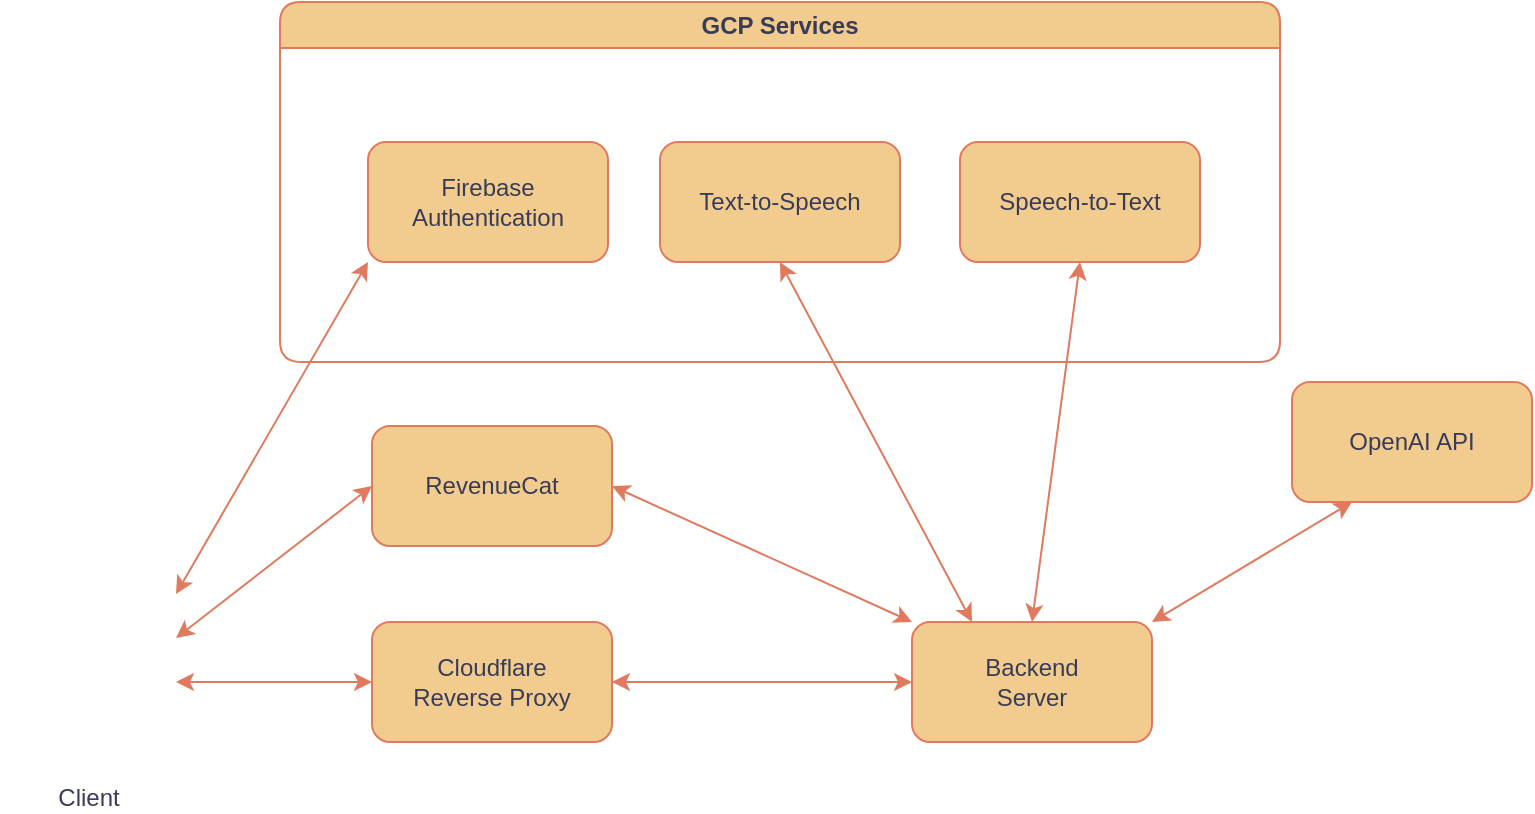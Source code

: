 <mxfile version="22.0.4" type="github">
  <diagram name="ページ1" id="21Ub86jXEHeHZIK-sHaW">
    <mxGraphModel dx="1434" dy="711" grid="1" gridSize="10" guides="1" tooltips="1" connect="1" arrows="1" fold="1" page="1" pageScale="1" pageWidth="827" pageHeight="583" math="0" shadow="0">
      <root>
        <mxCell id="0" />
        <mxCell id="1" parent="0" />
        <mxCell id="uPsoir4W_fIyA9gBqgu5-14" value="RevenueCat" style="rounded=1;whiteSpace=wrap;html=1;labelBackgroundColor=none;fillColor=#F2CC8F;strokeColor=#E07A5F;fontColor=#393C56;" parent="1" vertex="1">
          <mxGeometry x="220" y="292" width="120" height="60" as="geometry" />
        </mxCell>
        <mxCell id="uPsoir4W_fIyA9gBqgu5-21" value="Client" style="shape=image;html=1;verticalAlign=top;verticalLabelPosition=bottom;labelBackgroundColor=none;imageAspect=0;aspect=fixed;image=https://cdn3.iconfinder.com/data/icons/essential-pack-2/48/26-Smartphone-128.png;rounded=1;fillColor=#F2CC8F;strokeColor=#E07A5F;fontColor=#393C56;imageBackground=none;" parent="1" vertex="1">
          <mxGeometry x="34" y="376" width="88" height="88" as="geometry" />
        </mxCell>
        <mxCell id="uPsoir4W_fIyA9gBqgu5-22" value="Cloudflare&lt;br&gt;Reverse Proxy" style="rounded=1;whiteSpace=wrap;html=1;labelBackgroundColor=none;fillColor=#F2CC8F;strokeColor=#E07A5F;fontColor=#393C56;" parent="1" vertex="1">
          <mxGeometry x="220" y="390" width="120" height="60" as="geometry" />
        </mxCell>
        <mxCell id="uPsoir4W_fIyA9gBqgu5-24" value="Backend&lt;br&gt;Server" style="rounded=1;whiteSpace=wrap;html=1;labelBackgroundColor=none;fillColor=#F2CC8F;strokeColor=#E07A5F;fontColor=#393C56;" parent="1" vertex="1">
          <mxGeometry x="490" y="390" width="120" height="60" as="geometry" />
        </mxCell>
        <mxCell id="uPsoir4W_fIyA9gBqgu5-25" value="GCP Services" style="swimlane;whiteSpace=wrap;html=1;rounded=1;labelBackgroundColor=none;fillColor=#F2CC8F;strokeColor=#E07A5F;fontColor=#393C56;" parent="1" vertex="1">
          <mxGeometry x="174" y="80" width="500" height="180" as="geometry" />
        </mxCell>
        <mxCell id="uPsoir4W_fIyA9gBqgu5-13" value="Firebase&lt;br&gt;Authentication" style="rounded=1;whiteSpace=wrap;html=1;labelBackgroundColor=none;fillColor=#F2CC8F;strokeColor=#E07A5F;fontColor=#393C56;" parent="uPsoir4W_fIyA9gBqgu5-25" vertex="1">
          <mxGeometry x="44" y="70" width="120" height="60" as="geometry" />
        </mxCell>
        <mxCell id="uPsoir4W_fIyA9gBqgu5-27" value="Text-to-Speech" style="rounded=1;whiteSpace=wrap;html=1;labelBackgroundColor=none;fillColor=#F2CC8F;strokeColor=#E07A5F;fontColor=#393C56;" parent="uPsoir4W_fIyA9gBqgu5-25" vertex="1">
          <mxGeometry x="190" y="70" width="120" height="60" as="geometry" />
        </mxCell>
        <mxCell id="uPsoir4W_fIyA9gBqgu5-28" value="Speech-to-Text" style="rounded=1;whiteSpace=wrap;html=1;labelBackgroundColor=none;fillColor=#F2CC8F;strokeColor=#E07A5F;fontColor=#393C56;" parent="uPsoir4W_fIyA9gBqgu5-25" vertex="1">
          <mxGeometry x="340" y="70" width="120" height="60" as="geometry" />
        </mxCell>
        <mxCell id="uPsoir4W_fIyA9gBqgu5-29" value="OpenAI API" style="rounded=1;whiteSpace=wrap;html=1;labelBackgroundColor=none;fillColor=#F2CC8F;strokeColor=#E07A5F;fontColor=#393C56;" parent="1" vertex="1">
          <mxGeometry x="680" y="270" width="120" height="60" as="geometry" />
        </mxCell>
        <mxCell id="uPsoir4W_fIyA9gBqgu5-34" value="" style="endArrow=classic;html=1;rounded=1;exitX=1;exitY=0.25;exitDx=0;exitDy=0;entryX=0;entryY=0.5;entryDx=0;entryDy=0;startArrow=classic;startFill=1;labelBackgroundColor=none;strokeColor=#E07A5F;fontColor=default;" parent="1" source="uPsoir4W_fIyA9gBqgu5-21" target="uPsoir4W_fIyA9gBqgu5-14" edge="1">
          <mxGeometry width="50" height="50" relative="1" as="geometry">
            <mxPoint x="214" y="460" as="sourcePoint" />
            <mxPoint x="264" y="410" as="targetPoint" />
          </mxGeometry>
        </mxCell>
        <mxCell id="uPsoir4W_fIyA9gBqgu5-35" value="" style="endArrow=classic;html=1;rounded=1;exitX=1;exitY=0.5;exitDx=0;exitDy=0;entryX=0;entryY=0.5;entryDx=0;entryDy=0;startArrow=classic;startFill=1;labelBackgroundColor=none;strokeColor=#E07A5F;fontColor=default;" parent="1" source="uPsoir4W_fIyA9gBqgu5-21" target="uPsoir4W_fIyA9gBqgu5-22" edge="1">
          <mxGeometry width="50" height="50" relative="1" as="geometry">
            <mxPoint x="414" y="410" as="sourcePoint" />
            <mxPoint x="464" y="360" as="targetPoint" />
          </mxGeometry>
        </mxCell>
        <mxCell id="uPsoir4W_fIyA9gBqgu5-37" value="" style="endArrow=classic;html=1;rounded=1;exitX=1;exitY=0.5;exitDx=0;exitDy=0;entryX=0;entryY=0.5;entryDx=0;entryDy=0;startArrow=classic;startFill=1;labelBackgroundColor=none;strokeColor=#E07A5F;fontColor=default;" parent="1" source="uPsoir4W_fIyA9gBqgu5-22" target="uPsoir4W_fIyA9gBqgu5-24" edge="1">
          <mxGeometry width="50" height="50" relative="1" as="geometry">
            <mxPoint x="359" y="410" as="sourcePoint" />
            <mxPoint x="409" y="360" as="targetPoint" />
          </mxGeometry>
        </mxCell>
        <mxCell id="uPsoir4W_fIyA9gBqgu5-38" value="" style="endArrow=classic;startArrow=classic;html=1;rounded=1;exitX=1;exitY=0;exitDx=0;exitDy=0;entryX=0;entryY=1;entryDx=0;entryDy=0;labelBackgroundColor=none;strokeColor=#E07A5F;fontColor=default;" parent="1" source="uPsoir4W_fIyA9gBqgu5-21" target="uPsoir4W_fIyA9gBqgu5-13" edge="1">
          <mxGeometry width="50" height="50" relative="1" as="geometry">
            <mxPoint x="134" y="390" as="sourcePoint" />
            <mxPoint x="184" y="340" as="targetPoint" />
          </mxGeometry>
        </mxCell>
        <mxCell id="uPsoir4W_fIyA9gBqgu5-39" value="" style="endArrow=classic;startArrow=classic;html=1;rounded=1;entryX=1;entryY=0.5;entryDx=0;entryDy=0;exitX=0;exitY=0;exitDx=0;exitDy=0;labelBackgroundColor=none;strokeColor=#E07A5F;fontColor=default;" parent="1" source="uPsoir4W_fIyA9gBqgu5-24" target="uPsoir4W_fIyA9gBqgu5-14" edge="1">
          <mxGeometry width="50" height="50" relative="1" as="geometry">
            <mxPoint x="359" y="410" as="sourcePoint" />
            <mxPoint x="409" y="360" as="targetPoint" />
          </mxGeometry>
        </mxCell>
        <mxCell id="uPsoir4W_fIyA9gBqgu5-40" value="" style="endArrow=classic;startArrow=classic;html=1;rounded=1;exitX=0.25;exitY=0;exitDx=0;exitDy=0;entryX=0.5;entryY=1;entryDx=0;entryDy=0;labelBackgroundColor=none;strokeColor=#E07A5F;fontColor=default;" parent="1" source="uPsoir4W_fIyA9gBqgu5-24" target="uPsoir4W_fIyA9gBqgu5-27" edge="1">
          <mxGeometry width="50" height="50" relative="1" as="geometry">
            <mxPoint x="799" y="470" as="sourcePoint" />
            <mxPoint x="849" y="420" as="targetPoint" />
          </mxGeometry>
        </mxCell>
        <mxCell id="uPsoir4W_fIyA9gBqgu5-41" value="" style="endArrow=classic;startArrow=classic;html=1;rounded=1;exitX=1;exitY=0;exitDx=0;exitDy=0;entryX=0.25;entryY=1;entryDx=0;entryDy=0;labelBackgroundColor=none;strokeColor=#E07A5F;fontColor=default;" parent="1" source="uPsoir4W_fIyA9gBqgu5-24" target="uPsoir4W_fIyA9gBqgu5-29" edge="1">
          <mxGeometry width="50" height="50" relative="1" as="geometry">
            <mxPoint x="819" y="500" as="sourcePoint" />
            <mxPoint x="869" y="450" as="targetPoint" />
          </mxGeometry>
        </mxCell>
        <mxCell id="uPsoir4W_fIyA9gBqgu5-42" value="" style="endArrow=classic;startArrow=classic;html=1;rounded=1;exitX=0.5;exitY=0;exitDx=0;exitDy=0;entryX=0.5;entryY=1;entryDx=0;entryDy=0;labelBackgroundColor=none;strokeColor=#E07A5F;fontColor=default;" parent="1" source="uPsoir4W_fIyA9gBqgu5-24" target="uPsoir4W_fIyA9gBqgu5-28" edge="1">
          <mxGeometry width="50" height="50" relative="1" as="geometry">
            <mxPoint x="719" y="540" as="sourcePoint" />
            <mxPoint x="769" y="490" as="targetPoint" />
          </mxGeometry>
        </mxCell>
      </root>
    </mxGraphModel>
  </diagram>
</mxfile>
